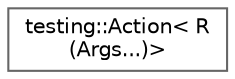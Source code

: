 digraph "Graphical Class Hierarchy"
{
 // LATEX_PDF_SIZE
  bgcolor="transparent";
  edge [fontname=Helvetica,fontsize=10,labelfontname=Helvetica,labelfontsize=10];
  node [fontname=Helvetica,fontsize=10,shape=box,height=0.2,width=0.4];
  rankdir="LR";
  Node0 [id="Node000000",label="testing::Action\< R\l(Args...)\>",height=0.2,width=0.4,color="grey40", fillcolor="white", style="filled",URL="$classtesting_1_1_action_3_01_r_07_args_8_8_8_08_4.html",tooltip=" "];
}
